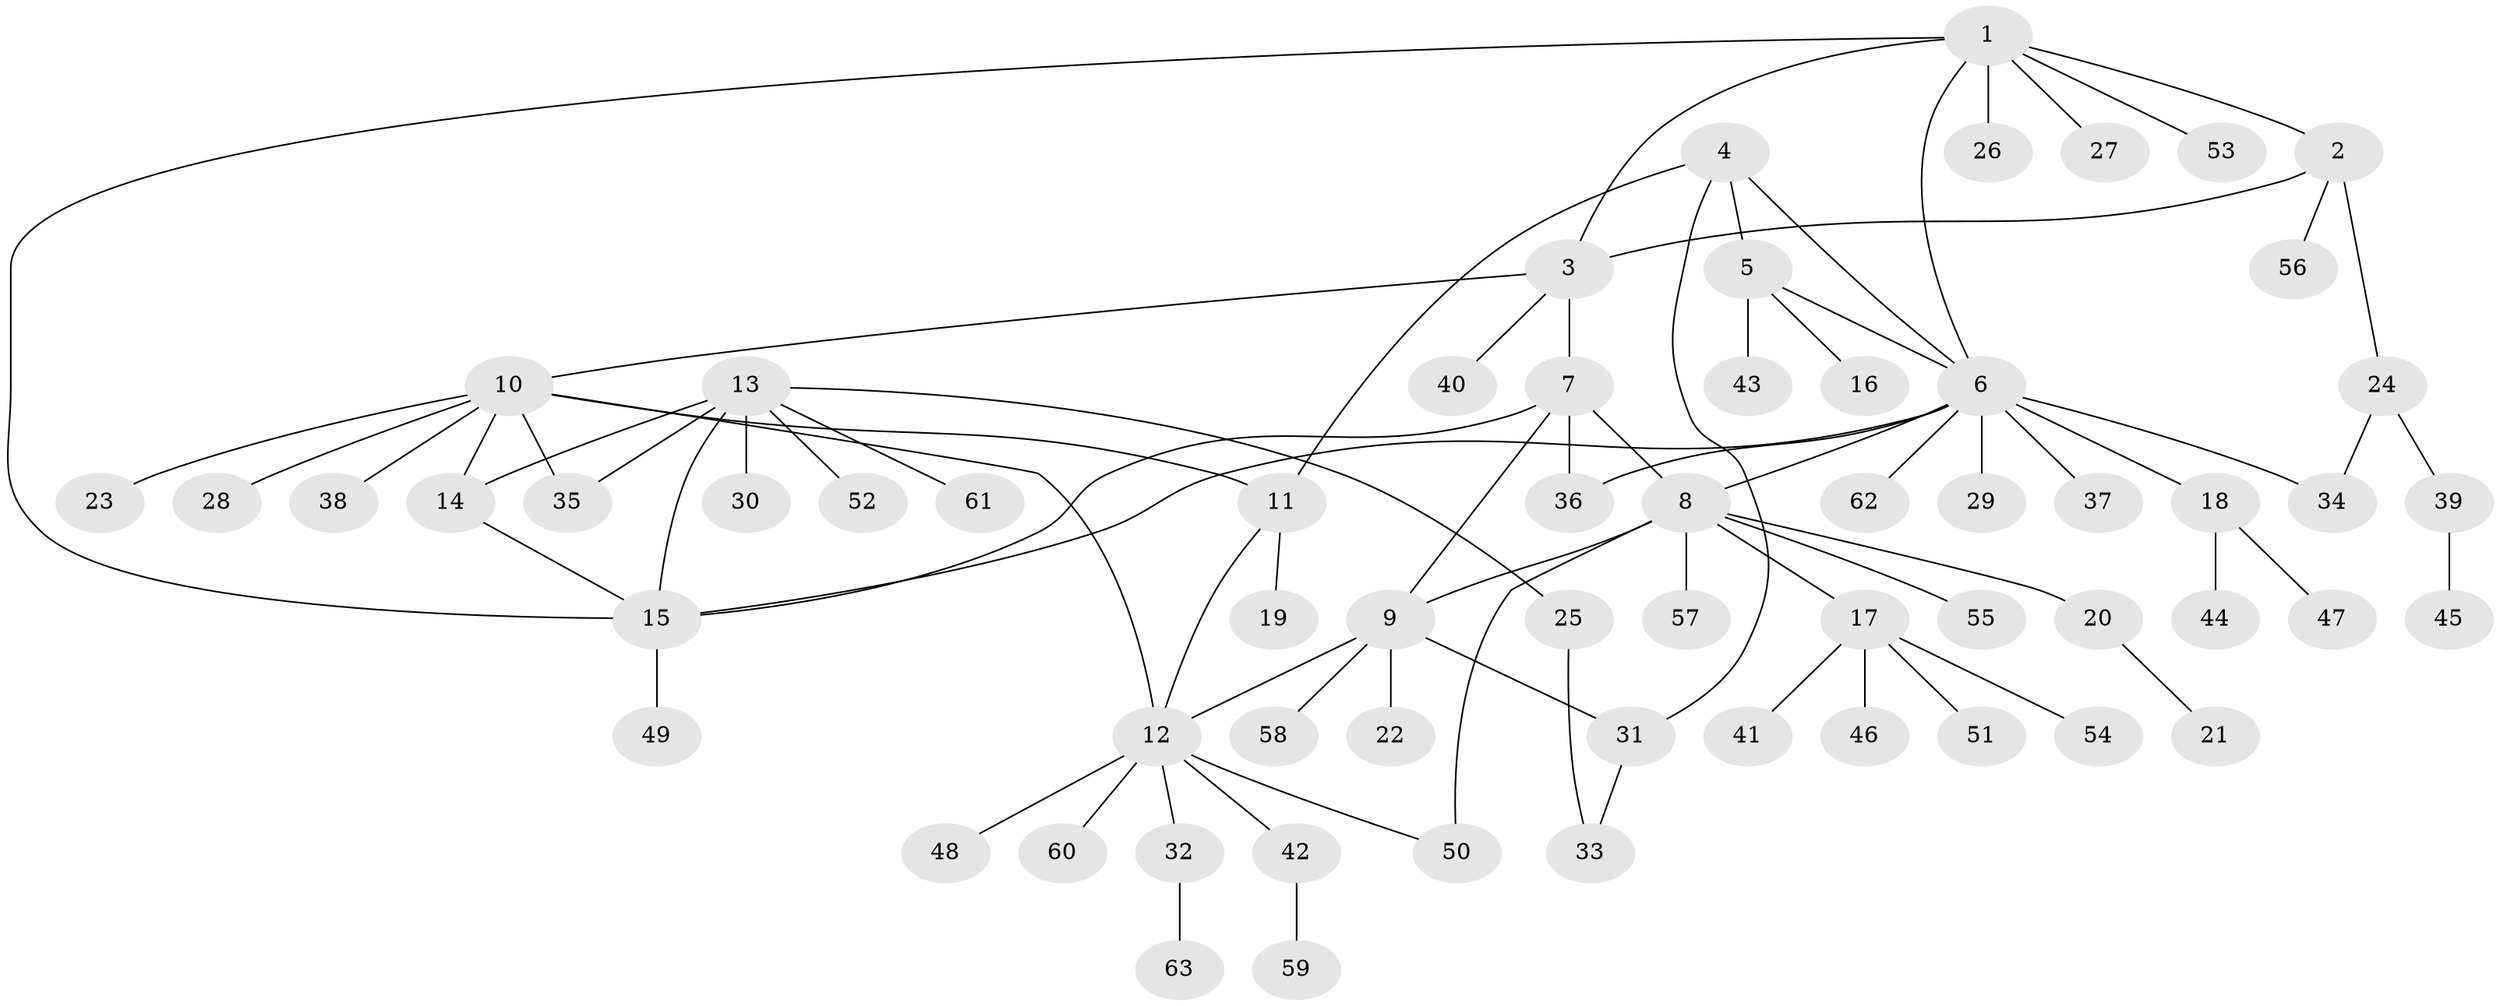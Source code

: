 // coarse degree distribution, {2: 0.2631578947368421, 5: 0.10526315789473684, 7: 0.15789473684210525, 3: 0.10526315789473684, 1: 0.2631578947368421, 4: 0.05263157894736842, 6: 0.05263157894736842}
// Generated by graph-tools (version 1.1) at 2025/37/03/04/25 23:37:36]
// undirected, 63 vertices, 79 edges
graph export_dot {
  node [color=gray90,style=filled];
  1;
  2;
  3;
  4;
  5;
  6;
  7;
  8;
  9;
  10;
  11;
  12;
  13;
  14;
  15;
  16;
  17;
  18;
  19;
  20;
  21;
  22;
  23;
  24;
  25;
  26;
  27;
  28;
  29;
  30;
  31;
  32;
  33;
  34;
  35;
  36;
  37;
  38;
  39;
  40;
  41;
  42;
  43;
  44;
  45;
  46;
  47;
  48;
  49;
  50;
  51;
  52;
  53;
  54;
  55;
  56;
  57;
  58;
  59;
  60;
  61;
  62;
  63;
  1 -- 2;
  1 -- 3;
  1 -- 6;
  1 -- 15;
  1 -- 26;
  1 -- 27;
  1 -- 53;
  2 -- 3;
  2 -- 24;
  2 -- 56;
  3 -- 7;
  3 -- 10;
  3 -- 40;
  4 -- 5;
  4 -- 6;
  4 -- 11;
  4 -- 31;
  5 -- 6;
  5 -- 16;
  5 -- 43;
  6 -- 8;
  6 -- 15;
  6 -- 18;
  6 -- 29;
  6 -- 34;
  6 -- 36;
  6 -- 37;
  6 -- 62;
  7 -- 8;
  7 -- 9;
  7 -- 15;
  7 -- 36;
  8 -- 9;
  8 -- 17;
  8 -- 20;
  8 -- 50;
  8 -- 55;
  8 -- 57;
  9 -- 12;
  9 -- 22;
  9 -- 31;
  9 -- 58;
  10 -- 11;
  10 -- 12;
  10 -- 14;
  10 -- 23;
  10 -- 28;
  10 -- 35;
  10 -- 38;
  11 -- 12;
  11 -- 19;
  12 -- 32;
  12 -- 42;
  12 -- 48;
  12 -- 50;
  12 -- 60;
  13 -- 14;
  13 -- 15;
  13 -- 25;
  13 -- 30;
  13 -- 35;
  13 -- 52;
  13 -- 61;
  14 -- 15;
  15 -- 49;
  17 -- 41;
  17 -- 46;
  17 -- 51;
  17 -- 54;
  18 -- 44;
  18 -- 47;
  20 -- 21;
  24 -- 34;
  24 -- 39;
  25 -- 33;
  31 -- 33;
  32 -- 63;
  39 -- 45;
  42 -- 59;
}
